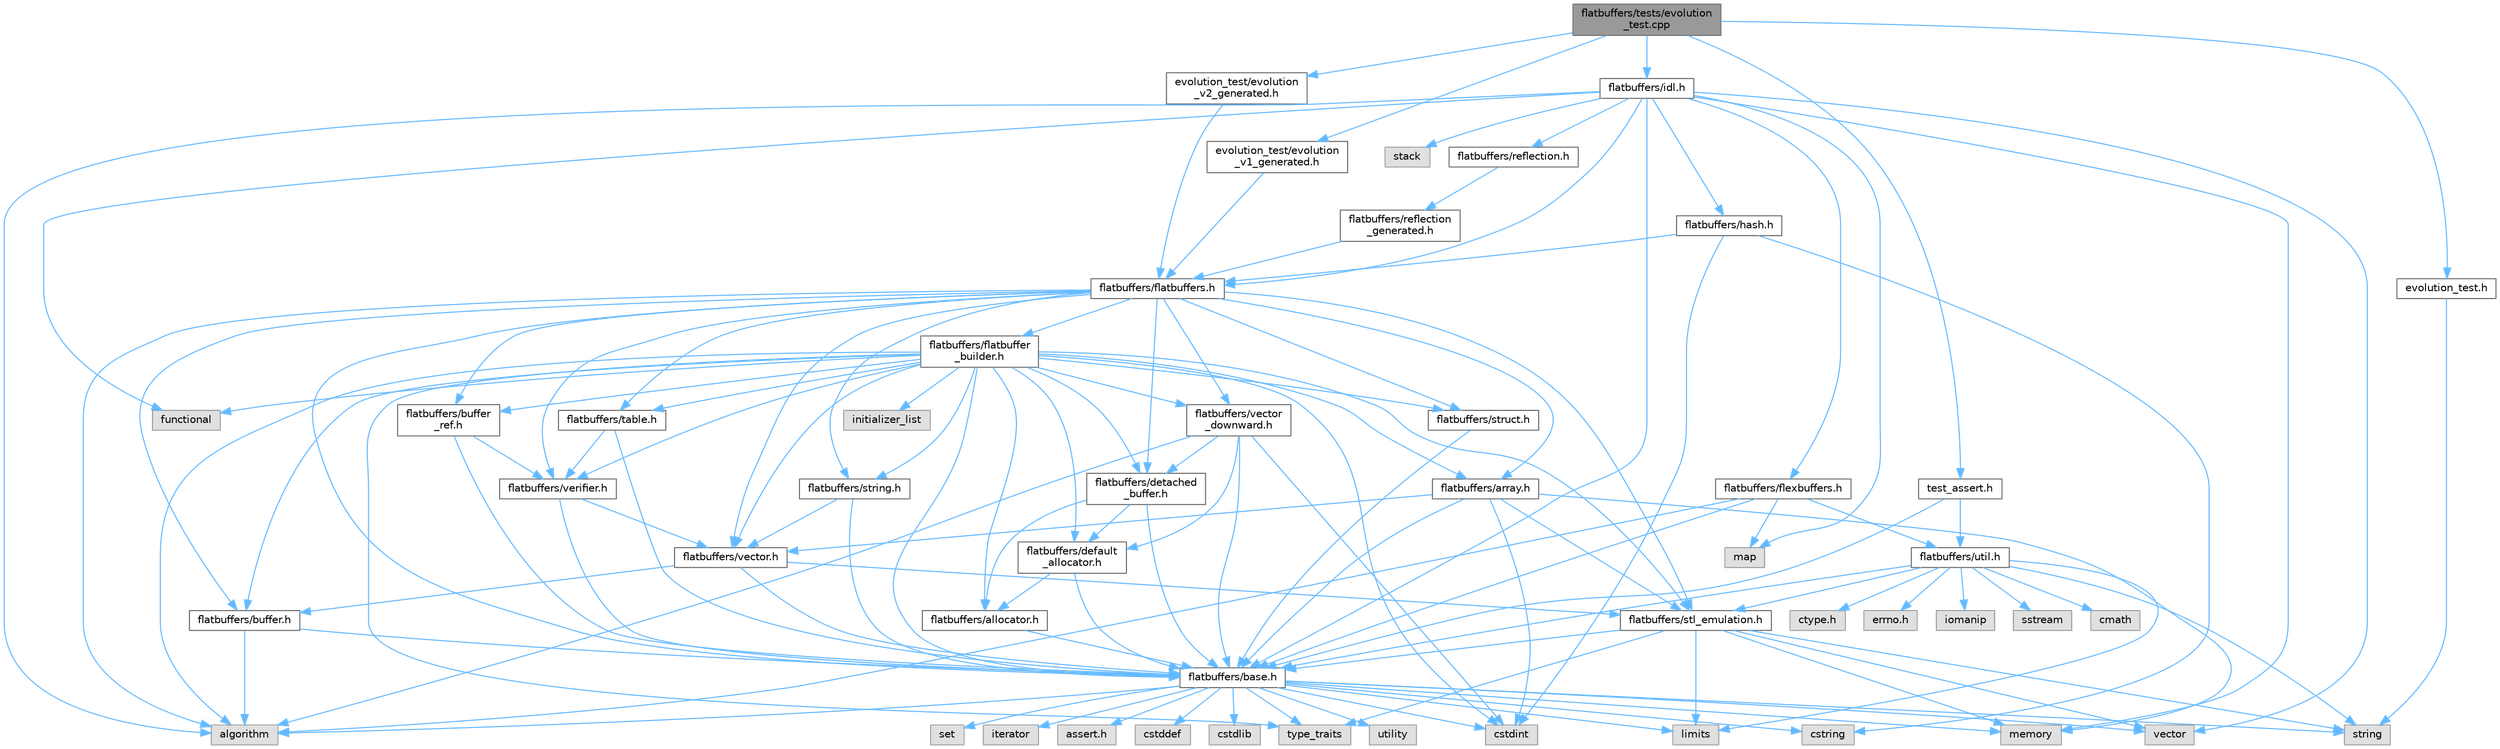 digraph "flatbuffers/tests/evolution_test.cpp"
{
 // LATEX_PDF_SIZE
  bgcolor="transparent";
  edge [fontname=Helvetica,fontsize=10,labelfontname=Helvetica,labelfontsize=10];
  node [fontname=Helvetica,fontsize=10,shape=box,height=0.2,width=0.4];
  Node1 [id="Node000001",label="flatbuffers/tests/evolution\l_test.cpp",height=0.2,width=0.4,color="gray40", fillcolor="grey60", style="filled", fontcolor="black",tooltip=" "];
  Node1 -> Node2 [id="edge1_Node000001_Node000002",color="steelblue1",style="solid",tooltip=" "];
  Node2 [id="Node000002",label="evolution_test.h",height=0.2,width=0.4,color="grey40", fillcolor="white", style="filled",URL="$evolution__test_8h.html",tooltip=" "];
  Node2 -> Node3 [id="edge2_Node000002_Node000003",color="steelblue1",style="solid",tooltip=" "];
  Node3 [id="Node000003",label="string",height=0.2,width=0.4,color="grey60", fillcolor="#E0E0E0", style="filled",tooltip=" "];
  Node1 -> Node4 [id="edge3_Node000001_Node000004",color="steelblue1",style="solid",tooltip=" "];
  Node4 [id="Node000004",label="evolution_test/evolution\l_v1_generated.h",height=0.2,width=0.4,color="grey40", fillcolor="white", style="filled",URL="$evolution__v1__generated_8h.html",tooltip=" "];
  Node4 -> Node5 [id="edge4_Node000004_Node000005",color="steelblue1",style="solid",tooltip=" "];
  Node5 [id="Node000005",label="flatbuffers/flatbuffers.h",height=0.2,width=0.4,color="grey40", fillcolor="white", style="filled",URL="$flatbuffers_8h.html",tooltip=" "];
  Node5 -> Node6 [id="edge5_Node000005_Node000006",color="steelblue1",style="solid",tooltip=" "];
  Node6 [id="Node000006",label="algorithm",height=0.2,width=0.4,color="grey60", fillcolor="#E0E0E0", style="filled",tooltip=" "];
  Node5 -> Node7 [id="edge6_Node000005_Node000007",color="steelblue1",style="solid",tooltip=" "];
  Node7 [id="Node000007",label="flatbuffers/array.h",height=0.2,width=0.4,color="grey40", fillcolor="white", style="filled",URL="$array_8h.html",tooltip=" "];
  Node7 -> Node8 [id="edge7_Node000007_Node000008",color="steelblue1",style="solid",tooltip=" "];
  Node8 [id="Node000008",label="cstdint",height=0.2,width=0.4,color="grey60", fillcolor="#E0E0E0", style="filled",tooltip=" "];
  Node7 -> Node9 [id="edge8_Node000007_Node000009",color="steelblue1",style="solid",tooltip=" "];
  Node9 [id="Node000009",label="memory",height=0.2,width=0.4,color="grey60", fillcolor="#E0E0E0", style="filled",tooltip=" "];
  Node7 -> Node10 [id="edge9_Node000007_Node000010",color="steelblue1",style="solid",tooltip=" "];
  Node10 [id="Node000010",label="flatbuffers/base.h",height=0.2,width=0.4,color="grey40", fillcolor="white", style="filled",URL="$base_8h.html",tooltip=" "];
  Node10 -> Node11 [id="edge10_Node000010_Node000011",color="steelblue1",style="solid",tooltip=" "];
  Node11 [id="Node000011",label="assert.h",height=0.2,width=0.4,color="grey60", fillcolor="#E0E0E0", style="filled",tooltip=" "];
  Node10 -> Node8 [id="edge11_Node000010_Node000008",color="steelblue1",style="solid",tooltip=" "];
  Node10 -> Node12 [id="edge12_Node000010_Node000012",color="steelblue1",style="solid",tooltip=" "];
  Node12 [id="Node000012",label="cstddef",height=0.2,width=0.4,color="grey60", fillcolor="#E0E0E0", style="filled",tooltip=" "];
  Node10 -> Node13 [id="edge13_Node000010_Node000013",color="steelblue1",style="solid",tooltip=" "];
  Node13 [id="Node000013",label="cstdlib",height=0.2,width=0.4,color="grey60", fillcolor="#E0E0E0", style="filled",tooltip=" "];
  Node10 -> Node14 [id="edge14_Node000010_Node000014",color="steelblue1",style="solid",tooltip=" "];
  Node14 [id="Node000014",label="cstring",height=0.2,width=0.4,color="grey60", fillcolor="#E0E0E0", style="filled",tooltip=" "];
  Node10 -> Node15 [id="edge15_Node000010_Node000015",color="steelblue1",style="solid",tooltip=" "];
  Node15 [id="Node000015",label="utility",height=0.2,width=0.4,color="grey60", fillcolor="#E0E0E0", style="filled",tooltip=" "];
  Node10 -> Node3 [id="edge16_Node000010_Node000003",color="steelblue1",style="solid",tooltip=" "];
  Node10 -> Node16 [id="edge17_Node000010_Node000016",color="steelblue1",style="solid",tooltip=" "];
  Node16 [id="Node000016",label="type_traits",height=0.2,width=0.4,color="grey60", fillcolor="#E0E0E0", style="filled",tooltip=" "];
  Node10 -> Node17 [id="edge18_Node000010_Node000017",color="steelblue1",style="solid",tooltip=" "];
  Node17 [id="Node000017",label="vector",height=0.2,width=0.4,color="grey60", fillcolor="#E0E0E0", style="filled",tooltip=" "];
  Node10 -> Node18 [id="edge19_Node000010_Node000018",color="steelblue1",style="solid",tooltip=" "];
  Node18 [id="Node000018",label="set",height=0.2,width=0.4,color="grey60", fillcolor="#E0E0E0", style="filled",tooltip=" "];
  Node10 -> Node6 [id="edge20_Node000010_Node000006",color="steelblue1",style="solid",tooltip=" "];
  Node10 -> Node19 [id="edge21_Node000010_Node000019",color="steelblue1",style="solid",tooltip=" "];
  Node19 [id="Node000019",label="limits",height=0.2,width=0.4,color="grey60", fillcolor="#E0E0E0", style="filled",tooltip=" "];
  Node10 -> Node20 [id="edge22_Node000010_Node000020",color="steelblue1",style="solid",tooltip=" "];
  Node20 [id="Node000020",label="iterator",height=0.2,width=0.4,color="grey60", fillcolor="#E0E0E0", style="filled",tooltip=" "];
  Node10 -> Node9 [id="edge23_Node000010_Node000009",color="steelblue1",style="solid",tooltip=" "];
  Node7 -> Node21 [id="edge24_Node000007_Node000021",color="steelblue1",style="solid",tooltip=" "];
  Node21 [id="Node000021",label="flatbuffers/stl_emulation.h",height=0.2,width=0.4,color="grey40", fillcolor="white", style="filled",URL="$stl__emulation_8h.html",tooltip=" "];
  Node21 -> Node10 [id="edge25_Node000021_Node000010",color="steelblue1",style="solid",tooltip=" "];
  Node21 -> Node3 [id="edge26_Node000021_Node000003",color="steelblue1",style="solid",tooltip=" "];
  Node21 -> Node16 [id="edge27_Node000021_Node000016",color="steelblue1",style="solid",tooltip=" "];
  Node21 -> Node17 [id="edge28_Node000021_Node000017",color="steelblue1",style="solid",tooltip=" "];
  Node21 -> Node9 [id="edge29_Node000021_Node000009",color="steelblue1",style="solid",tooltip=" "];
  Node21 -> Node19 [id="edge30_Node000021_Node000019",color="steelblue1",style="solid",tooltip=" "];
  Node7 -> Node22 [id="edge31_Node000007_Node000022",color="steelblue1",style="solid",tooltip=" "];
  Node22 [id="Node000022",label="flatbuffers/vector.h",height=0.2,width=0.4,color="grey40", fillcolor="white", style="filled",URL="$vector_8h.html",tooltip=" "];
  Node22 -> Node10 [id="edge32_Node000022_Node000010",color="steelblue1",style="solid",tooltip=" "];
  Node22 -> Node23 [id="edge33_Node000022_Node000023",color="steelblue1",style="solid",tooltip=" "];
  Node23 [id="Node000023",label="flatbuffers/buffer.h",height=0.2,width=0.4,color="grey40", fillcolor="white", style="filled",URL="$buffer_8h.html",tooltip=" "];
  Node23 -> Node6 [id="edge34_Node000023_Node000006",color="steelblue1",style="solid",tooltip=" "];
  Node23 -> Node10 [id="edge35_Node000023_Node000010",color="steelblue1",style="solid",tooltip=" "];
  Node22 -> Node21 [id="edge36_Node000022_Node000021",color="steelblue1",style="solid",tooltip=" "];
  Node5 -> Node10 [id="edge37_Node000005_Node000010",color="steelblue1",style="solid",tooltip=" "];
  Node5 -> Node23 [id="edge38_Node000005_Node000023",color="steelblue1",style="solid",tooltip=" "];
  Node5 -> Node24 [id="edge39_Node000005_Node000024",color="steelblue1",style="solid",tooltip=" "];
  Node24 [id="Node000024",label="flatbuffers/buffer\l_ref.h",height=0.2,width=0.4,color="grey40", fillcolor="white", style="filled",URL="$buffer__ref_8h.html",tooltip=" "];
  Node24 -> Node10 [id="edge40_Node000024_Node000010",color="steelblue1",style="solid",tooltip=" "];
  Node24 -> Node25 [id="edge41_Node000024_Node000025",color="steelblue1",style="solid",tooltip=" "];
  Node25 [id="Node000025",label="flatbuffers/verifier.h",height=0.2,width=0.4,color="grey40", fillcolor="white", style="filled",URL="$verifier_8h.html",tooltip=" "];
  Node25 -> Node10 [id="edge42_Node000025_Node000010",color="steelblue1",style="solid",tooltip=" "];
  Node25 -> Node22 [id="edge43_Node000025_Node000022",color="steelblue1",style="solid",tooltip=" "];
  Node5 -> Node26 [id="edge44_Node000005_Node000026",color="steelblue1",style="solid",tooltip=" "];
  Node26 [id="Node000026",label="flatbuffers/detached\l_buffer.h",height=0.2,width=0.4,color="grey40", fillcolor="white", style="filled",URL="$detached__buffer_8h.html",tooltip=" "];
  Node26 -> Node27 [id="edge45_Node000026_Node000027",color="steelblue1",style="solid",tooltip=" "];
  Node27 [id="Node000027",label="flatbuffers/allocator.h",height=0.2,width=0.4,color="grey40", fillcolor="white", style="filled",URL="$allocator_8h.html",tooltip=" "];
  Node27 -> Node10 [id="edge46_Node000027_Node000010",color="steelblue1",style="solid",tooltip=" "];
  Node26 -> Node10 [id="edge47_Node000026_Node000010",color="steelblue1",style="solid",tooltip=" "];
  Node26 -> Node28 [id="edge48_Node000026_Node000028",color="steelblue1",style="solid",tooltip=" "];
  Node28 [id="Node000028",label="flatbuffers/default\l_allocator.h",height=0.2,width=0.4,color="grey40", fillcolor="white", style="filled",URL="$default__allocator_8h.html",tooltip=" "];
  Node28 -> Node27 [id="edge49_Node000028_Node000027",color="steelblue1",style="solid",tooltip=" "];
  Node28 -> Node10 [id="edge50_Node000028_Node000010",color="steelblue1",style="solid",tooltip=" "];
  Node5 -> Node29 [id="edge51_Node000005_Node000029",color="steelblue1",style="solid",tooltip=" "];
  Node29 [id="Node000029",label="flatbuffers/flatbuffer\l_builder.h",height=0.2,width=0.4,color="grey40", fillcolor="white", style="filled",URL="$flatbuffer__builder_8h.html",tooltip=" "];
  Node29 -> Node6 [id="edge52_Node000029_Node000006",color="steelblue1",style="solid",tooltip=" "];
  Node29 -> Node8 [id="edge53_Node000029_Node000008",color="steelblue1",style="solid",tooltip=" "];
  Node29 -> Node30 [id="edge54_Node000029_Node000030",color="steelblue1",style="solid",tooltip=" "];
  Node30 [id="Node000030",label="functional",height=0.2,width=0.4,color="grey60", fillcolor="#E0E0E0", style="filled",tooltip=" "];
  Node29 -> Node31 [id="edge55_Node000029_Node000031",color="steelblue1",style="solid",tooltip=" "];
  Node31 [id="Node000031",label="initializer_list",height=0.2,width=0.4,color="grey60", fillcolor="#E0E0E0", style="filled",tooltip=" "];
  Node29 -> Node16 [id="edge56_Node000029_Node000016",color="steelblue1",style="solid",tooltip=" "];
  Node29 -> Node27 [id="edge57_Node000029_Node000027",color="steelblue1",style="solid",tooltip=" "];
  Node29 -> Node7 [id="edge58_Node000029_Node000007",color="steelblue1",style="solid",tooltip=" "];
  Node29 -> Node10 [id="edge59_Node000029_Node000010",color="steelblue1",style="solid",tooltip=" "];
  Node29 -> Node23 [id="edge60_Node000029_Node000023",color="steelblue1",style="solid",tooltip=" "];
  Node29 -> Node24 [id="edge61_Node000029_Node000024",color="steelblue1",style="solid",tooltip=" "];
  Node29 -> Node28 [id="edge62_Node000029_Node000028",color="steelblue1",style="solid",tooltip=" "];
  Node29 -> Node26 [id="edge63_Node000029_Node000026",color="steelblue1",style="solid",tooltip=" "];
  Node29 -> Node21 [id="edge64_Node000029_Node000021",color="steelblue1",style="solid",tooltip=" "];
  Node29 -> Node32 [id="edge65_Node000029_Node000032",color="steelblue1",style="solid",tooltip=" "];
  Node32 [id="Node000032",label="flatbuffers/string.h",height=0.2,width=0.4,color="grey40", fillcolor="white", style="filled",URL="$string_8h.html",tooltip=" "];
  Node32 -> Node10 [id="edge66_Node000032_Node000010",color="steelblue1",style="solid",tooltip=" "];
  Node32 -> Node22 [id="edge67_Node000032_Node000022",color="steelblue1",style="solid",tooltip=" "];
  Node29 -> Node33 [id="edge68_Node000029_Node000033",color="steelblue1",style="solid",tooltip=" "];
  Node33 [id="Node000033",label="flatbuffers/struct.h",height=0.2,width=0.4,color="grey40", fillcolor="white", style="filled",URL="$struct_8h.html",tooltip=" "];
  Node33 -> Node10 [id="edge69_Node000033_Node000010",color="steelblue1",style="solid",tooltip=" "];
  Node29 -> Node34 [id="edge70_Node000029_Node000034",color="steelblue1",style="solid",tooltip=" "];
  Node34 [id="Node000034",label="flatbuffers/table.h",height=0.2,width=0.4,color="grey40", fillcolor="white", style="filled",URL="$table_8h.html",tooltip=" "];
  Node34 -> Node10 [id="edge71_Node000034_Node000010",color="steelblue1",style="solid",tooltip=" "];
  Node34 -> Node25 [id="edge72_Node000034_Node000025",color="steelblue1",style="solid",tooltip=" "];
  Node29 -> Node22 [id="edge73_Node000029_Node000022",color="steelblue1",style="solid",tooltip=" "];
  Node29 -> Node35 [id="edge74_Node000029_Node000035",color="steelblue1",style="solid",tooltip=" "];
  Node35 [id="Node000035",label="flatbuffers/vector\l_downward.h",height=0.2,width=0.4,color="grey40", fillcolor="white", style="filled",URL="$vector__downward_8h.html",tooltip=" "];
  Node35 -> Node6 [id="edge75_Node000035_Node000006",color="steelblue1",style="solid",tooltip=" "];
  Node35 -> Node8 [id="edge76_Node000035_Node000008",color="steelblue1",style="solid",tooltip=" "];
  Node35 -> Node10 [id="edge77_Node000035_Node000010",color="steelblue1",style="solid",tooltip=" "];
  Node35 -> Node28 [id="edge78_Node000035_Node000028",color="steelblue1",style="solid",tooltip=" "];
  Node35 -> Node26 [id="edge79_Node000035_Node000026",color="steelblue1",style="solid",tooltip=" "];
  Node29 -> Node25 [id="edge80_Node000029_Node000025",color="steelblue1",style="solid",tooltip=" "];
  Node5 -> Node21 [id="edge81_Node000005_Node000021",color="steelblue1",style="solid",tooltip=" "];
  Node5 -> Node32 [id="edge82_Node000005_Node000032",color="steelblue1",style="solid",tooltip=" "];
  Node5 -> Node33 [id="edge83_Node000005_Node000033",color="steelblue1",style="solid",tooltip=" "];
  Node5 -> Node34 [id="edge84_Node000005_Node000034",color="steelblue1",style="solid",tooltip=" "];
  Node5 -> Node22 [id="edge85_Node000005_Node000022",color="steelblue1",style="solid",tooltip=" "];
  Node5 -> Node35 [id="edge86_Node000005_Node000035",color="steelblue1",style="solid",tooltip=" "];
  Node5 -> Node25 [id="edge87_Node000005_Node000025",color="steelblue1",style="solid",tooltip=" "];
  Node1 -> Node36 [id="edge88_Node000001_Node000036",color="steelblue1",style="solid",tooltip=" "];
  Node36 [id="Node000036",label="evolution_test/evolution\l_v2_generated.h",height=0.2,width=0.4,color="grey40", fillcolor="white", style="filled",URL="$evolution__v2__generated_8h.html",tooltip=" "];
  Node36 -> Node5 [id="edge89_Node000036_Node000005",color="steelblue1",style="solid",tooltip=" "];
  Node1 -> Node37 [id="edge90_Node000001_Node000037",color="steelblue1",style="solid",tooltip=" "];
  Node37 [id="Node000037",label="flatbuffers/idl.h",height=0.2,width=0.4,color="grey40", fillcolor="white", style="filled",URL="$idl_8h.html",tooltip=" "];
  Node37 -> Node6 [id="edge91_Node000037_Node000006",color="steelblue1",style="solid",tooltip=" "];
  Node37 -> Node30 [id="edge92_Node000037_Node000030",color="steelblue1",style="solid",tooltip=" "];
  Node37 -> Node38 [id="edge93_Node000037_Node000038",color="steelblue1",style="solid",tooltip=" "];
  Node38 [id="Node000038",label="map",height=0.2,width=0.4,color="grey60", fillcolor="#E0E0E0", style="filled",tooltip=" "];
  Node37 -> Node9 [id="edge94_Node000037_Node000009",color="steelblue1",style="solid",tooltip=" "];
  Node37 -> Node39 [id="edge95_Node000037_Node000039",color="steelblue1",style="solid",tooltip=" "];
  Node39 [id="Node000039",label="stack",height=0.2,width=0.4,color="grey60", fillcolor="#E0E0E0", style="filled",tooltip=" "];
  Node37 -> Node17 [id="edge96_Node000037_Node000017",color="steelblue1",style="solid",tooltip=" "];
  Node37 -> Node10 [id="edge97_Node000037_Node000010",color="steelblue1",style="solid",tooltip=" "];
  Node37 -> Node5 [id="edge98_Node000037_Node000005",color="steelblue1",style="solid",tooltip=" "];
  Node37 -> Node40 [id="edge99_Node000037_Node000040",color="steelblue1",style="solid",tooltip=" "];
  Node40 [id="Node000040",label="flatbuffers/flexbuffers.h",height=0.2,width=0.4,color="grey40", fillcolor="white", style="filled",URL="$flexbuffers_8h.html",tooltip=" "];
  Node40 -> Node6 [id="edge100_Node000040_Node000006",color="steelblue1",style="solid",tooltip=" "];
  Node40 -> Node38 [id="edge101_Node000040_Node000038",color="steelblue1",style="solid",tooltip=" "];
  Node40 -> Node10 [id="edge102_Node000040_Node000010",color="steelblue1",style="solid",tooltip=" "];
  Node40 -> Node41 [id="edge103_Node000040_Node000041",color="steelblue1",style="solid",tooltip=" "];
  Node41 [id="Node000041",label="flatbuffers/util.h",height=0.2,width=0.4,color="grey40", fillcolor="white", style="filled",URL="$util_8h.html",tooltip=" "];
  Node41 -> Node42 [id="edge104_Node000041_Node000042",color="steelblue1",style="solid",tooltip=" "];
  Node42 [id="Node000042",label="ctype.h",height=0.2,width=0.4,color="grey60", fillcolor="#E0E0E0", style="filled",tooltip=" "];
  Node41 -> Node43 [id="edge105_Node000041_Node000043",color="steelblue1",style="solid",tooltip=" "];
  Node43 [id="Node000043",label="errno.h",height=0.2,width=0.4,color="grey60", fillcolor="#E0E0E0", style="filled",tooltip=" "];
  Node41 -> Node10 [id="edge106_Node000041_Node000010",color="steelblue1",style="solid",tooltip=" "];
  Node41 -> Node21 [id="edge107_Node000041_Node000021",color="steelblue1",style="solid",tooltip=" "];
  Node41 -> Node44 [id="edge108_Node000041_Node000044",color="steelblue1",style="solid",tooltip=" "];
  Node44 [id="Node000044",label="iomanip",height=0.2,width=0.4,color="grey60", fillcolor="#E0E0E0", style="filled",tooltip=" "];
  Node41 -> Node45 [id="edge109_Node000041_Node000045",color="steelblue1",style="solid",tooltip=" "];
  Node45 [id="Node000045",label="sstream",height=0.2,width=0.4,color="grey60", fillcolor="#E0E0E0", style="filled",tooltip=" "];
  Node41 -> Node46 [id="edge110_Node000041_Node000046",color="steelblue1",style="solid",tooltip=" "];
  Node46 [id="Node000046",label="cmath",height=0.2,width=0.4,color="grey60", fillcolor="#E0E0E0", style="filled",tooltip=" "];
  Node41 -> Node19 [id="edge111_Node000041_Node000019",color="steelblue1",style="solid",tooltip=" "];
  Node41 -> Node3 [id="edge112_Node000041_Node000003",color="steelblue1",style="solid",tooltip=" "];
  Node37 -> Node47 [id="edge113_Node000037_Node000047",color="steelblue1",style="solid",tooltip=" "];
  Node47 [id="Node000047",label="flatbuffers/hash.h",height=0.2,width=0.4,color="grey40", fillcolor="white", style="filled",URL="$hash_8h.html",tooltip=" "];
  Node47 -> Node8 [id="edge114_Node000047_Node000008",color="steelblue1",style="solid",tooltip=" "];
  Node47 -> Node14 [id="edge115_Node000047_Node000014",color="steelblue1",style="solid",tooltip=" "];
  Node47 -> Node5 [id="edge116_Node000047_Node000005",color="steelblue1",style="solid",tooltip=" "];
  Node37 -> Node48 [id="edge117_Node000037_Node000048",color="steelblue1",style="solid",tooltip=" "];
  Node48 [id="Node000048",label="flatbuffers/reflection.h",height=0.2,width=0.4,color="grey40", fillcolor="white", style="filled",URL="$reflection_8h.html",tooltip=" "];
  Node48 -> Node49 [id="edge118_Node000048_Node000049",color="steelblue1",style="solid",tooltip=" "];
  Node49 [id="Node000049",label="flatbuffers/reflection\l_generated.h",height=0.2,width=0.4,color="grey40", fillcolor="white", style="filled",URL="$reflection__generated_8h.html",tooltip=" "];
  Node49 -> Node5 [id="edge119_Node000049_Node000005",color="steelblue1",style="solid",tooltip=" "];
  Node1 -> Node50 [id="edge120_Node000001_Node000050",color="steelblue1",style="solid",tooltip=" "];
  Node50 [id="Node000050",label="test_assert.h",height=0.2,width=0.4,color="grey40", fillcolor="white", style="filled",URL="$test__assert_8h.html",tooltip=" "];
  Node50 -> Node10 [id="edge121_Node000050_Node000010",color="steelblue1",style="solid",tooltip=" "];
  Node50 -> Node41 [id="edge122_Node000050_Node000041",color="steelblue1",style="solid",tooltip=" "];
}
